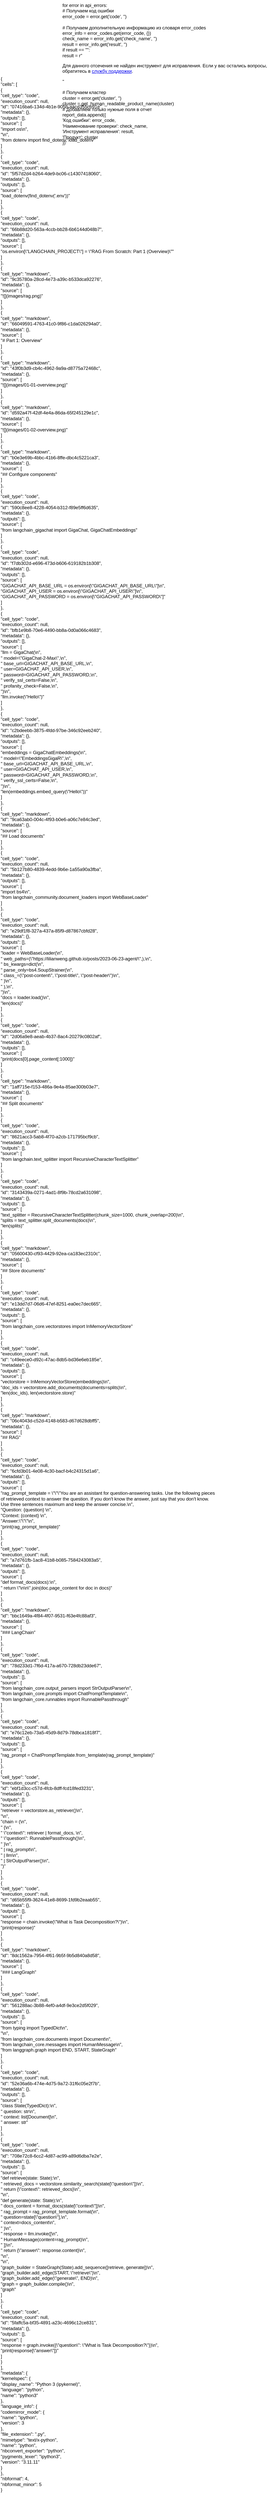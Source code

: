 <mxfile version="26.1.3">
  <diagram name="Страница — 1" id="I-Ke2cOXVvFwzJxJ1-Up">
    <mxGraphModel dx="1380" dy="738" grid="1" gridSize="10" guides="1" tooltips="1" connect="1" arrows="1" fold="1" page="1" pageScale="1" pageWidth="827" pageHeight="1169" math="0" shadow="0">
      <root>
        <mxCell id="0" />
        <mxCell id="1" parent="0" />
        <UserObject label="{&#xa; &quot;cells&quot;: [&#xa;  {&#xa;   &quot;cell_type&quot;: &quot;code&quot;,&#xa;   &quot;execution_count&quot;: null,&#xa;   &quot;id&quot;: &quot;07416ba6-134d-4b1e-905b-aacd355cb91e&quot;,&#xa;   &quot;metadata&quot;: {},&#xa;   &quot;outputs&quot;: [],&#xa;   &quot;source&quot;: [&#xa;    &quot;import os\n&quot;,&#xa;    &quot;\n&quot;,&#xa;    &quot;from dotenv import find_dotenv, load_dotenv&quot;&#xa;   ]&#xa;  },&#xa;  {&#xa;   &quot;cell_type&quot;: &quot;code&quot;,&#xa;   &quot;execution_count&quot;: null,&#xa;   &quot;id&quot;: &quot;5f57d2d4-b264-4de9-bc06-c14307418060&quot;,&#xa;   &quot;metadata&quot;: {},&#xa;   &quot;outputs&quot;: [],&#xa;   &quot;source&quot;: [&#xa;    &quot;load_dotenv(find_dotenv(&#39;.env&#39;))&quot;&#xa;   ]&#xa;  },&#xa;  {&#xa;   &quot;cell_type&quot;: &quot;code&quot;,&#xa;   &quot;execution_count&quot;: null,&#xa;   &quot;id&quot;: &quot;66b88d20-563a-4ccb-bb28-6b6144d048b7&quot;,&#xa;   &quot;metadata&quot;: {},&#xa;   &quot;outputs&quot;: [],&#xa;   &quot;source&quot;: [&#xa;    &quot;os.environ[\&quot;LANGCHAIN_PROJECT\&quot;] = \&quot;RAG From Scratch: Part 1 (Overview)\&quot;&quot;&#xa;   ]&#xa;  },&#xa;  {&#xa;   &quot;cell_type&quot;: &quot;markdown&quot;,&#xa;   &quot;id&quot;: &quot;9c35780a-28cd-4e73-a39c-b533dca92276&quot;,&#xa;   &quot;metadata&quot;: {},&#xa;   &quot;source&quot;: [&#xa;    &quot;![](images/rag.png)&quot;&#xa;   ]&#xa;  },&#xa;  {&#xa;   &quot;cell_type&quot;: &quot;markdown&quot;,&#xa;   &quot;id&quot;: &quot;66049591-4763-41c0-9f86-c1da026294a0&quot;,&#xa;   &quot;metadata&quot;: {},&#xa;   &quot;source&quot;: [&#xa;    &quot;# Part 1: Overview&quot;&#xa;   ]&#xa;  },&#xa;  {&#xa;   &quot;cell_type&quot;: &quot;markdown&quot;,&#xa;   &quot;id&quot;: &quot;43f0b3d9-cb4c-4962-9a9a-d8775a72468c&quot;,&#xa;   &quot;metadata&quot;: {},&#xa;   &quot;source&quot;: [&#xa;    &quot;![](images/01-01-overview.png)&quot;&#xa;   ]&#xa;  },&#xa;  {&#xa;   &quot;cell_type&quot;: &quot;markdown&quot;,&#xa;   &quot;id&quot;: &quot;d592a47f-42df-4e4a-86da-65f245129e1c&quot;,&#xa;   &quot;metadata&quot;: {},&#xa;   &quot;source&quot;: [&#xa;    &quot;![](images/01-02-overview.png)&quot;&#xa;   ]&#xa;  },&#xa;  {&#xa;   &quot;cell_type&quot;: &quot;markdown&quot;,&#xa;   &quot;id&quot;: &quot;b0e3e69b-4bbc-41b6-8ffe-dbc4c5221ca3&quot;,&#xa;   &quot;metadata&quot;: {},&#xa;   &quot;source&quot;: [&#xa;    &quot;## Configure components&quot;&#xa;   ]&#xa;  },&#xa;  {&#xa;   &quot;cell_type&quot;: &quot;code&quot;,&#xa;   &quot;execution_count&quot;: null,&#xa;   &quot;id&quot;: &quot;590c8ee8-4228-4054-b312-f89e5ff6d635&quot;,&#xa;   &quot;metadata&quot;: {},&#xa;   &quot;outputs&quot;: [],&#xa;   &quot;source&quot;: [&#xa;    &quot;from langchain_gigachat import GigaChat, GigaChatEmbeddings&quot;&#xa;   ]&#xa;  },&#xa;  {&#xa;   &quot;cell_type&quot;: &quot;code&quot;,&#xa;   &quot;execution_count&quot;: null,&#xa;   &quot;id&quot;: &quot;f7db302d-e696-473d-b606-619182b1b308&quot;,&#xa;   &quot;metadata&quot;: {},&#xa;   &quot;outputs&quot;: [],&#xa;   &quot;source&quot;: [&#xa;    &quot;GIGACHAT_API_BASE_URL = os.environ[\&quot;GIGACHAT_API_BASE_URL\&quot;]\n&quot;,&#xa;    &quot;GIGACHAT_API_USER = os.environ[\&quot;GIGACHAT_API_USER\&quot;]\n&quot;,&#xa;    &quot;GIGACHAT_API_PASSWORD = os.environ[\&quot;GIGACHAT_API_PASSWORD\&quot;]&quot;&#xa;   ]&#xa;  },&#xa;  {&#xa;   &quot;cell_type&quot;: &quot;code&quot;,&#xa;   &quot;execution_count&quot;: null,&#xa;   &quot;id&quot;: &quot;bfb1e9b8-70e6-4490-bb8a-0d0a066c4683&quot;,&#xa;   &quot;metadata&quot;: {},&#xa;   &quot;outputs&quot;: [],&#xa;   &quot;source&quot;: [&#xa;    &quot;llm = GigaChat(\n&quot;,&#xa;    &quot;    model=\&quot;GigaChat-2-Max\&quot;,\n&quot;,&#xa;    &quot;    base_url=GIGACHAT_API_BASE_URL,\n&quot;,&#xa;    &quot;    user=GIGACHAT_API_USER,\n&quot;,&#xa;    &quot;    password=GIGACHAT_API_PASSWORD,\n&quot;,&#xa;    &quot;    verify_ssl_certs=False,\n&quot;,&#xa;    &quot;    profanity_check=False,\n&quot;,&#xa;    &quot;)\n&quot;,&#xa;    &quot;llm.invoke(\&quot;Hello\&quot;)&quot;&#xa;   ]&#xa;  },&#xa;  {&#xa;   &quot;cell_type&quot;: &quot;code&quot;,&#xa;   &quot;execution_count&quot;: null,&#xa;   &quot;id&quot;: &quot;c2bdeebb-3875-4fdd-97be-346c92eeb240&quot;,&#xa;   &quot;metadata&quot;: {},&#xa;   &quot;outputs&quot;: [],&#xa;   &quot;source&quot;: [&#xa;    &quot;embeddings = GigaChatEmbeddings(\n&quot;,&#xa;    &quot;    model=\&quot;EmbeddingsGigaR\&quot;,\n&quot;,&#xa;    &quot;    base_url=GIGACHAT_API_BASE_URL,\n&quot;,&#xa;    &quot;    user=GIGACHAT_API_USER,\n&quot;,&#xa;    &quot;    password=GIGACHAT_API_PASSWORD,\n&quot;,&#xa;    &quot;    verify_ssl_certs=False,\n&quot;,&#xa;    &quot;)\n&quot;,&#xa;    &quot;len(embeddings.embed_query(\&quot;Hello\&quot;))&quot;&#xa;   ]&#xa;  },&#xa;  {&#xa;   &quot;cell_type&quot;: &quot;markdown&quot;,&#xa;   &quot;id&quot;: &quot;9ca63ab0-004c-4f93-b0e6-a06c7e84c3ed&quot;,&#xa;   &quot;metadata&quot;: {},&#xa;   &quot;source&quot;: [&#xa;    &quot;## Load documents&quot;&#xa;   ]&#xa;  },&#xa;  {&#xa;   &quot;cell_type&quot;: &quot;code&quot;,&#xa;   &quot;execution_count&quot;: null,&#xa;   &quot;id&quot;: &quot;5b127b80-4839-4edd-9b6e-1a55a90a3fba&quot;,&#xa;   &quot;metadata&quot;: {},&#xa;   &quot;outputs&quot;: [],&#xa;   &quot;source&quot;: [&#xa;    &quot;import bs4\n&quot;,&#xa;    &quot;from langchain_community.document_loaders import WebBaseLoader&quot;&#xa;   ]&#xa;  },&#xa;  {&#xa;   &quot;cell_type&quot;: &quot;code&quot;,&#xa;   &quot;execution_count&quot;: null,&#xa;   &quot;id&quot;: &quot;e29df1f8-327a-437a-85f9-d87867cbfd28&quot;,&#xa;   &quot;metadata&quot;: {},&#xa;   &quot;outputs&quot;: [],&#xa;   &quot;source&quot;: [&#xa;    &quot;loader = WebBaseLoader(\n&quot;,&#xa;    &quot;    web_paths=(\&quot;https://lilianweng.github.io/posts/2023-06-23-agent/\&quot;,),\n&quot;,&#xa;    &quot;    bs_kwargs=dict(\n&quot;,&#xa;    &quot;        parse_only=bs4.SoupStrainer(\n&quot;,&#xa;    &quot;            class_=(\&quot;post-content\&quot;, \&quot;post-title\&quot;, \&quot;post-header\&quot;)\n&quot;,&#xa;    &quot;        )\n&quot;,&#xa;    &quot;    ),\n&quot;,&#xa;    &quot;)\n&quot;,&#xa;    &quot;docs = loader.load()\n&quot;,&#xa;    &quot;len(docs)&quot;&#xa;   ]&#xa;  },&#xa;  {&#xa;   &quot;cell_type&quot;: &quot;code&quot;,&#xa;   &quot;execution_count&quot;: null,&#xa;   &quot;id&quot;: &quot;2d06a9e8-aeab-4b37-8ac4-20279c0802af&quot;,&#xa;   &quot;metadata&quot;: {},&#xa;   &quot;outputs&quot;: [],&#xa;   &quot;source&quot;: [&#xa;    &quot;print(docs[0].page_content[:1000])&quot;&#xa;   ]&#xa;  },&#xa;  {&#xa;   &quot;cell_type&quot;: &quot;markdown&quot;,&#xa;   &quot;id&quot;: &quot;1aff715e-f153-486a-9e4a-85ae300b03e7&quot;,&#xa;   &quot;metadata&quot;: {},&#xa;   &quot;source&quot;: [&#xa;    &quot;## Split documents&quot;&#xa;   ]&#xa;  },&#xa;  {&#xa;   &quot;cell_type&quot;: &quot;code&quot;,&#xa;   &quot;execution_count&quot;: null,&#xa;   &quot;id&quot;: &quot;8621acc3-5ab8-4f70-a2cb-171795bcf9cb&quot;,&#xa;   &quot;metadata&quot;: {},&#xa;   &quot;outputs&quot;: [],&#xa;   &quot;source&quot;: [&#xa;    &quot;from langchain.text_splitter import RecursiveCharacterTextSplitter&quot;&#xa;   ]&#xa;  },&#xa;  {&#xa;   &quot;cell_type&quot;: &quot;code&quot;,&#xa;   &quot;execution_count&quot;: null,&#xa;   &quot;id&quot;: &quot;3143439a-0271-4ad1-8f9b-78cd2a631098&quot;,&#xa;   &quot;metadata&quot;: {},&#xa;   &quot;outputs&quot;: [],&#xa;   &quot;source&quot;: [&#xa;    &quot;text_splitter = RecursiveCharacterTextSplitter(chunk_size=1000, chunk_overlap=200)\n&quot;,&#xa;    &quot;splits = text_splitter.split_documents(docs)\n&quot;,&#xa;    &quot;len(splits)&quot;&#xa;   ]&#xa;  },&#xa;  {&#xa;   &quot;cell_type&quot;: &quot;markdown&quot;,&#xa;   &quot;id&quot;: &quot;05600430-cf93-4429-92ea-ca183ec2310c&quot;,&#xa;   &quot;metadata&quot;: {},&#xa;   &quot;source&quot;: [&#xa;    &quot;## Store documents&quot;&#xa;   ]&#xa;  },&#xa;  {&#xa;   &quot;cell_type&quot;: &quot;code&quot;,&#xa;   &quot;execution_count&quot;: null,&#xa;   &quot;id&quot;: &quot;e13dd7d7-06d6-47ef-8251-ea0ec7dec665&quot;,&#xa;   &quot;metadata&quot;: {},&#xa;   &quot;outputs&quot;: [],&#xa;   &quot;source&quot;: [&#xa;    &quot;from langchain_core.vectorstores import InMemoryVectorStore&quot;&#xa;   ]&#xa;  },&#xa;  {&#xa;   &quot;cell_type&quot;: &quot;code&quot;,&#xa;   &quot;execution_count&quot;: null,&#xa;   &quot;id&quot;: &quot;c49eece0-d92c-47ac-8db5-bd36e6eb185e&quot;,&#xa;   &quot;metadata&quot;: {},&#xa;   &quot;outputs&quot;: [],&#xa;   &quot;source&quot;: [&#xa;    &quot;vectorstore = InMemoryVectorStore(embeddings)\n&quot;,&#xa;    &quot;doc_ids = vectorstore.add_documents(documents=splits)\n&quot;,&#xa;    &quot;len(doc_ids), len(vectorstore.store)&quot;&#xa;   ]&#xa;  },&#xa;  {&#xa;   &quot;cell_type&quot;: &quot;markdown&quot;,&#xa;   &quot;id&quot;: &quot;06c4043d-c52d-4148-b583-d67d628dbff5&quot;,&#xa;   &quot;metadata&quot;: {},&#xa;   &quot;source&quot;: [&#xa;    &quot;## RAG&quot;&#xa;   ]&#xa;  },&#xa;  {&#xa;   &quot;cell_type&quot;: &quot;code&quot;,&#xa;   &quot;execution_count&quot;: null,&#xa;   &quot;id&quot;: &quot;6cfd3b01-4e08-4c30-bacf-b4c24315d1a6&quot;,&#xa;   &quot;metadata&quot;: {},&#xa;   &quot;outputs&quot;: [],&#xa;   &quot;source&quot;: [&#xa;    &quot;rag_prompt_template = \&quot;\&quot;\&quot;You are an assistant for question-answering tasks. Use the following pieces of retrieved context to answer the question. If you don&#39;t know the answer, just say that you don&#39;t know. Use three sentences maximum and keep the answer concise.\n&quot;,&#xa;    &quot;Question: {question} \n&quot;,&#xa;    &quot;Context: {context} \n&quot;,&#xa;    &quot;Answer:\&quot;\&quot;\&quot;\n&quot;,&#xa;    &quot;print(rag_prompt_template)&quot;&#xa;   ]&#xa;  },&#xa;  {&#xa;   &quot;cell_type&quot;: &quot;code&quot;,&#xa;   &quot;execution_count&quot;: null,&#xa;   &quot;id&quot;: &quot;a7d761fb-1ac8-41b8-b085-7584243083a5&quot;,&#xa;   &quot;metadata&quot;: {},&#xa;   &quot;outputs&quot;: [],&#xa;   &quot;source&quot;: [&#xa;    &quot;def format_docs(docs):\n&quot;,&#xa;    &quot;    return \&quot;\\n\\n\&quot;.join(doc.page_content for doc in docs)&quot;&#xa;   ]&#xa;  },&#xa;  {&#xa;   &quot;cell_type&quot;: &quot;markdown&quot;,&#xa;   &quot;id&quot;: &quot;bbc1649a-4f84-4f07-9531-f63e4fc88af3&quot;,&#xa;   &quot;metadata&quot;: {},&#xa;   &quot;source&quot;: [&#xa;    &quot;### LangChain&quot;&#xa;   ]&#xa;  },&#xa;  {&#xa;   &quot;cell_type&quot;: &quot;code&quot;,&#xa;   &quot;execution_count&quot;: null,&#xa;   &quot;id&quot;: &quot;78d233d1-7f6d-417a-a670-728db23dde67&quot;,&#xa;   &quot;metadata&quot;: {},&#xa;   &quot;outputs&quot;: [],&#xa;   &quot;source&quot;: [&#xa;    &quot;from langchain_core.output_parsers import StrOutputParser\n&quot;,&#xa;    &quot;from langchain_core.prompts import ChatPromptTemplate\n&quot;,&#xa;    &quot;from langchain_core.runnables import RunnablePassthrough&quot;&#xa;   ]&#xa;  },&#xa;  {&#xa;   &quot;cell_type&quot;: &quot;code&quot;,&#xa;   &quot;execution_count&quot;: null,&#xa;   &quot;id&quot;: &quot;e76c12eb-73a5-45d9-8d79-78dbca1818f7&quot;,&#xa;   &quot;metadata&quot;: {},&#xa;   &quot;outputs&quot;: [],&#xa;   &quot;source&quot;: [&#xa;    &quot;rag_prompt = ChatPromptTemplate.from_template(rag_prompt_template)&quot;&#xa;   ]&#xa;  },&#xa;  {&#xa;   &quot;cell_type&quot;: &quot;code&quot;,&#xa;   &quot;execution_count&quot;: null,&#xa;   &quot;id&quot;: &quot;ebf1d3cc-c57d-4fcb-8dff-fcd18fed3231&quot;,&#xa;   &quot;metadata&quot;: {},&#xa;   &quot;outputs&quot;: [],&#xa;   &quot;source&quot;: [&#xa;    &quot;retriever = vectorstore.as_retriever()\n&quot;,&#xa;    &quot;\n&quot;,&#xa;    &quot;chain = (\n&quot;,&#xa;    &quot;    {\n&quot;,&#xa;    &quot;        \&quot;context\&quot;: retriever | format_docs, \n&quot;,&#xa;    &quot;        \&quot;question\&quot;: RunnablePassthrough()\n&quot;,&#xa;    &quot;    }\n&quot;,&#xa;    &quot;    | rag_prompt\n&quot;,&#xa;    &quot;    | llm\n&quot;,&#xa;    &quot;    | StrOutputParser()\n&quot;,&#xa;    &quot;)&quot;&#xa;   ]&#xa;  },&#xa;  {&#xa;   &quot;cell_type&quot;: &quot;code&quot;,&#xa;   &quot;execution_count&quot;: null,&#xa;   &quot;id&quot;: &quot;d65b55f9-3624-41e8-8699-1fd9b2eaab55&quot;,&#xa;   &quot;metadata&quot;: {},&#xa;   &quot;outputs&quot;: [],&#xa;   &quot;source&quot;: [&#xa;    &quot;response = chain.invoke(\&quot;What is Task Decomposition?\&quot;)\n&quot;,&#xa;    &quot;print(response)&quot;&#xa;   ]&#xa;  },&#xa;  {&#xa;   &quot;cell_type&quot;: &quot;markdown&quot;,&#xa;   &quot;id&quot;: &quot;8dc1562a-7954-4f61-9b5f-9b5d840a8d58&quot;,&#xa;   &quot;metadata&quot;: {},&#xa;   &quot;source&quot;: [&#xa;    &quot;### LangGraph&quot;&#xa;   ]&#xa;  },&#xa;  {&#xa;   &quot;cell_type&quot;: &quot;code&quot;,&#xa;   &quot;execution_count&quot;: null,&#xa;   &quot;id&quot;: &quot;561288ac-3b88-4ef0-a4df-9e3ce2d5f029&quot;,&#xa;   &quot;metadata&quot;: {},&#xa;   &quot;outputs&quot;: [],&#xa;   &quot;source&quot;: [&#xa;    &quot;from typing import TypedDict\n&quot;,&#xa;    &quot;\n&quot;,&#xa;    &quot;from langchain_core.documents import Document\n&quot;,&#xa;    &quot;from langchain_core.messages import HumanMessage\n&quot;,&#xa;    &quot;from langgraph.graph import END, START, StateGraph&quot;&#xa;   ]&#xa;  },&#xa;  {&#xa;   &quot;cell_type&quot;: &quot;code&quot;,&#xa;   &quot;execution_count&quot;: null,&#xa;   &quot;id&quot;: &quot;52e36a6b-474e-4d75-9a72-31f6c05e2f7b&quot;,&#xa;   &quot;metadata&quot;: {},&#xa;   &quot;outputs&quot;: [],&#xa;   &quot;source&quot;: [&#xa;    &quot;class State(TypedDict):\n&quot;,&#xa;    &quot;    question: str\n&quot;,&#xa;    &quot;    context: list[Document]\n&quot;,&#xa;    &quot;    answer: str&quot;&#xa;   ]&#xa;  },&#xa;  {&#xa;   &quot;cell_type&quot;: &quot;code&quot;,&#xa;   &quot;execution_count&quot;: null,&#xa;   &quot;id&quot;: &quot;708e72c8-6cc2-4d87-ac99-a89d6dba7e2e&quot;,&#xa;   &quot;metadata&quot;: {},&#xa;   &quot;outputs&quot;: [],&#xa;   &quot;source&quot;: [&#xa;    &quot;def retrieve(state: State):\n&quot;,&#xa;    &quot;    retrieved_docs = vectorstore.similarity_search(state[\&quot;question\&quot;])\n&quot;,&#xa;    &quot;    return {\&quot;context\&quot;: retrieved_docs}\n&quot;,&#xa;    &quot;\n&quot;,&#xa;    &quot;def generate(state: State):\n&quot;,&#xa;    &quot;    docs_content = format_docs(state[\&quot;context\&quot;])\n&quot;,&#xa;    &quot;    rag_prompt = rag_prompt_template.format(\n&quot;,&#xa;    &quot;        question=state[\&quot;question\&quot;],\n&quot;,&#xa;    &quot;        context=docs_content\n&quot;,&#xa;    &quot;    )\n&quot;,&#xa;    &quot;    response = llm.invoke([\n&quot;,&#xa;    &quot;        HumanMessage(content=rag_prompt)\n&quot;,&#xa;    &quot;    ])\n&quot;,&#xa;    &quot;    return {\&quot;answer\&quot;: response.content}\n&quot;,&#xa;    &quot;\n&quot;,&#xa;    &quot;\n&quot;,&#xa;    &quot;graph_builder = StateGraph(State).add_sequence([retrieve, generate])\n&quot;,&#xa;    &quot;graph_builder.add_edge(START, \&quot;retrieve\&quot;)\n&quot;,&#xa;    &quot;graph_builder.add_edge(\&quot;generate\&quot;, END)\n&quot;,&#xa;    &quot;graph = graph_builder.compile()\n&quot;,&#xa;    &quot;graph&quot;&#xa;   ]&#xa;  },&#xa;  {&#xa;   &quot;cell_type&quot;: &quot;code&quot;,&#xa;   &quot;execution_count&quot;: null,&#xa;   &quot;id&quot;: &quot;5faffc5a-bf35-4891-a23c-4696c12ce831&quot;,&#xa;   &quot;metadata&quot;: {},&#xa;   &quot;outputs&quot;: [],&#xa;   &quot;source&quot;: [&#xa;    &quot;response = graph.invoke({\&quot;question\&quot;: \&quot;What is Task Decomposition?\&quot;})\n&quot;,&#xa;    &quot;print(response[\&quot;answer\&quot;])&quot;&#xa;   ]&#xa;  }&#xa; ],&#xa; &quot;metadata&quot;: {&#xa;  &quot;kernelspec&quot;: {&#xa;   &quot;display_name&quot;: &quot;Python 3 (ipykernel)&quot;,&#xa;   &quot;language&quot;: &quot;python&quot;,&#xa;   &quot;name&quot;: &quot;python3&quot;&#xa;  },&#xa;  &quot;language_info&quot;: {&#xa;   &quot;codemirror_mode&quot;: {&#xa;    &quot;name&quot;: &quot;ipython&quot;,&#xa;    &quot;version&quot;: 3&#xa;   },&#xa;   &quot;file_extension&quot;: &quot;.py&quot;,&#xa;   &quot;mimetype&quot;: &quot;text/x-python&quot;,&#xa;   &quot;name&quot;: &quot;python&quot;,&#xa;   &quot;nbconvert_exporter&quot;: &quot;python&quot;,&#xa;   &quot;pygments_lexer&quot;: &quot;ipython3&quot;,&#xa;   &quot;version&quot;: &quot;3.11.11&quot;&#xa;  }&#xa; },&#xa; &quot;nbformat&quot;: 4,&#xa; &quot;nbformat_minor&quot;: 5&#xa;}" link="{&#xa; &quot;cells&quot;: [&#xa;  {&#xa;   &quot;cell_type&quot;: &quot;code&quot;,&#xa;   &quot;execution_count&quot;: null,&#xa;   &quot;id&quot;: &quot;07416ba6-134d-4b1e-905b-aacd355cb91e&quot;,&#xa;   &quot;metadata&quot;: {},&#xa;   &quot;outputs&quot;: [],&#xa;   &quot;source&quot;: [&#xa;    &quot;import os\n&quot;,&#xa;    &quot;\n&quot;,&#xa;    &quot;from dotenv import find_dotenv, load_dotenv&quot;&#xa;   ]&#xa;  },&#xa;  {&#xa;   &quot;cell_type&quot;: &quot;code&quot;,&#xa;   &quot;execution_count&quot;: null,&#xa;   &quot;id&quot;: &quot;5f57d2d4-b264-4de9-bc06-c14307418060&quot;,&#xa;   &quot;metadata&quot;: {},&#xa;   &quot;outputs&quot;: [],&#xa;   &quot;source&quot;: [&#xa;    &quot;load_dotenv(find_dotenv(&#39;.env&#39;))&quot;&#xa;   ]&#xa;  },&#xa;  {&#xa;   &quot;cell_type&quot;: &quot;code&quot;,&#xa;   &quot;execution_count&quot;: null,&#xa;   &quot;id&quot;: &quot;66b88d20-563a-4ccb-bb28-6b6144d048b7&quot;,&#xa;   &quot;metadata&quot;: {},&#xa;   &quot;outputs&quot;: [],&#xa;   &quot;source&quot;: [&#xa;    &quot;os.environ[\&quot;LANGCHAIN_PROJECT\&quot;] = \&quot;RAG From Scratch: Part 1 (Overview)\&quot;&quot;&#xa;   ]&#xa;  },&#xa;  {&#xa;   &quot;cell_type&quot;: &quot;markdown&quot;,&#xa;   &quot;id&quot;: &quot;9c35780a-28cd-4e73-a39c-b533dca92276&quot;,&#xa;   &quot;metadata&quot;: {},&#xa;   &quot;source&quot;: [&#xa;    &quot;![](images/rag.png)&quot;&#xa;   ]&#xa;  },&#xa;  {&#xa;   &quot;cell_type&quot;: &quot;markdown&quot;,&#xa;   &quot;id&quot;: &quot;66049591-4763-41c0-9f86-c1da026294a0&quot;,&#xa;   &quot;metadata&quot;: {},&#xa;   &quot;source&quot;: [&#xa;    &quot;# Part 1: Overview&quot;&#xa;   ]&#xa;  },&#xa;  {&#xa;   &quot;cell_type&quot;: &quot;markdown&quot;,&#xa;   &quot;id&quot;: &quot;43f0b3d9-cb4c-4962-9a9a-d8775a72468c&quot;,&#xa;   &quot;metadata&quot;: {},&#xa;   &quot;source&quot;: [&#xa;    &quot;![](images/01-01-overview.png)&quot;&#xa;   ]&#xa;  },&#xa;  {&#xa;   &quot;cell_type&quot;: &quot;markdown&quot;,&#xa;   &quot;id&quot;: &quot;d592a47f-42df-4e4a-86da-65f245129e1c&quot;,&#xa;   &quot;metadata&quot;: {},&#xa;   &quot;source&quot;: [&#xa;    &quot;![](images/01-02-overview.png)&quot;&#xa;   ]&#xa;  },&#xa;  {&#xa;   &quot;cell_type&quot;: &quot;markdown&quot;,&#xa;   &quot;id&quot;: &quot;b0e3e69b-4bbc-41b6-8ffe-dbc4c5221ca3&quot;,&#xa;   &quot;metadata&quot;: {},&#xa;   &quot;source&quot;: [&#xa;    &quot;## Configure components&quot;&#xa;   ]&#xa;  },&#xa;  {&#xa;   &quot;cell_type&quot;: &quot;code&quot;,&#xa;   &quot;execution_count&quot;: null,&#xa;   &quot;id&quot;: &quot;590c8ee8-4228-4054-b312-f89e5ff6d635&quot;,&#xa;   &quot;metadata&quot;: {},&#xa;   &quot;outputs&quot;: [],&#xa;   &quot;source&quot;: [&#xa;    &quot;from langchain_gigachat import GigaChat, GigaChatEmbeddings&quot;&#xa;   ]&#xa;  },&#xa;  {&#xa;   &quot;cell_type&quot;: &quot;code&quot;,&#xa;   &quot;execution_count&quot;: null,&#xa;   &quot;id&quot;: &quot;f7db302d-e696-473d-b606-619182b1b308&quot;,&#xa;   &quot;metadata&quot;: {},&#xa;   &quot;outputs&quot;: [],&#xa;   &quot;source&quot;: [&#xa;    &quot;GIGACHAT_API_BASE_URL = os.environ[\&quot;GIGACHAT_API_BASE_URL\&quot;]\n&quot;,&#xa;    &quot;GIGACHAT_API_USER = os.environ[\&quot;GIGACHAT_API_USER\&quot;]\n&quot;,&#xa;    &quot;GIGACHAT_API_PASSWORD = os.environ[\&quot;GIGACHAT_API_PASSWORD\&quot;]&quot;&#xa;   ]&#xa;  },&#xa;  {&#xa;   &quot;cell_type&quot;: &quot;code&quot;,&#xa;   &quot;execution_count&quot;: null,&#xa;   &quot;id&quot;: &quot;bfb1e9b8-70e6-4490-bb8a-0d0a066c4683&quot;,&#xa;   &quot;metadata&quot;: {},&#xa;   &quot;outputs&quot;: [],&#xa;   &quot;source&quot;: [&#xa;    &quot;llm = GigaChat(\n&quot;,&#xa;    &quot;    model=\&quot;GigaChat-2-Max\&quot;,\n&quot;,&#xa;    &quot;    base_url=GIGACHAT_API_BASE_URL,\n&quot;,&#xa;    &quot;    user=GIGACHAT_API_USER,\n&quot;,&#xa;    &quot;    password=GIGACHAT_API_PASSWORD,\n&quot;,&#xa;    &quot;    verify_ssl_certs=False,\n&quot;,&#xa;    &quot;    profanity_check=False,\n&quot;,&#xa;    &quot;)\n&quot;,&#xa;    &quot;llm.invoke(\&quot;Hello\&quot;)&quot;&#xa;   ]&#xa;  },&#xa;  {&#xa;   &quot;cell_type&quot;: &quot;code&quot;,&#xa;   &quot;execution_count&quot;: null,&#xa;   &quot;id&quot;: &quot;c2bdeebb-3875-4fdd-97be-346c92eeb240&quot;,&#xa;   &quot;metadata&quot;: {},&#xa;   &quot;outputs&quot;: [],&#xa;   &quot;source&quot;: [&#xa;    &quot;embeddings = GigaChatEmbeddings(\n&quot;,&#xa;    &quot;    model=\&quot;EmbeddingsGigaR\&quot;,\n&quot;,&#xa;    &quot;    base_url=GIGACHAT_API_BASE_URL,\n&quot;,&#xa;    &quot;    user=GIGACHAT_API_USER,\n&quot;,&#xa;    &quot;    password=GIGACHAT_API_PASSWORD,\n&quot;,&#xa;    &quot;    verify_ssl_certs=False,\n&quot;,&#xa;    &quot;)\n&quot;,&#xa;    &quot;len(embeddings.embed_query(\&quot;Hello\&quot;))&quot;&#xa;   ]&#xa;  },&#xa;  {&#xa;   &quot;cell_type&quot;: &quot;markdown&quot;,&#xa;   &quot;id&quot;: &quot;9ca63ab0-004c-4f93-b0e6-a06c7e84c3ed&quot;,&#xa;   &quot;metadata&quot;: {},&#xa;   &quot;source&quot;: [&#xa;    &quot;## Load documents&quot;&#xa;   ]&#xa;  },&#xa;  {&#xa;   &quot;cell_type&quot;: &quot;code&quot;,&#xa;   &quot;execution_count&quot;: null,&#xa;   &quot;id&quot;: &quot;5b127b80-4839-4edd-9b6e-1a55a90a3fba&quot;,&#xa;   &quot;metadata&quot;: {},&#xa;   &quot;outputs&quot;: [],&#xa;   &quot;source&quot;: [&#xa;    &quot;import bs4\n&quot;,&#xa;    &quot;from langchain_community.document_loaders import WebBaseLoader&quot;&#xa;   ]&#xa;  },&#xa;  {&#xa;   &quot;cell_type&quot;: &quot;code&quot;,&#xa;   &quot;execution_count&quot;: null,&#xa;   &quot;id&quot;: &quot;e29df1f8-327a-437a-85f9-d87867cbfd28&quot;,&#xa;   &quot;metadata&quot;: {},&#xa;   &quot;outputs&quot;: [],&#xa;   &quot;source&quot;: [&#xa;    &quot;loader = WebBaseLoader(\n&quot;,&#xa;    &quot;    web_paths=(\&quot;https://lilianweng.github.io/posts/2023-06-23-agent/\&quot;,),\n&quot;,&#xa;    &quot;    bs_kwargs=dict(\n&quot;,&#xa;    &quot;        parse_only=bs4.SoupStrainer(\n&quot;,&#xa;    &quot;            class_=(\&quot;post-content\&quot;, \&quot;post-title\&quot;, \&quot;post-header\&quot;)\n&quot;,&#xa;    &quot;        )\n&quot;,&#xa;    &quot;    ),\n&quot;,&#xa;    &quot;)\n&quot;,&#xa;    &quot;docs = loader.load()\n&quot;,&#xa;    &quot;len(docs)&quot;&#xa;   ]&#xa;  },&#xa;  {&#xa;   &quot;cell_type&quot;: &quot;code&quot;,&#xa;   &quot;execution_count&quot;: null,&#xa;   &quot;id&quot;: &quot;2d06a9e8-aeab-4b37-8ac4-20279c0802af&quot;,&#xa;   &quot;metadata&quot;: {},&#xa;   &quot;outputs&quot;: [],&#xa;   &quot;source&quot;: [&#xa;    &quot;print(docs[0].page_content[:1000])&quot;&#xa;   ]&#xa;  },&#xa;  {&#xa;   &quot;cell_type&quot;: &quot;markdown&quot;,&#xa;   &quot;id&quot;: &quot;1aff715e-f153-486a-9e4a-85ae300b03e7&quot;,&#xa;   &quot;metadata&quot;: {},&#xa;   &quot;source&quot;: [&#xa;    &quot;## Split documents&quot;&#xa;   ]&#xa;  },&#xa;  {&#xa;   &quot;cell_type&quot;: &quot;code&quot;,&#xa;   &quot;execution_count&quot;: null,&#xa;   &quot;id&quot;: &quot;8621acc3-5ab8-4f70-a2cb-171795bcf9cb&quot;,&#xa;   &quot;metadata&quot;: {},&#xa;   &quot;outputs&quot;: [],&#xa;   &quot;source&quot;: [&#xa;    &quot;from langchain.text_splitter import RecursiveCharacterTextSplitter&quot;&#xa;   ]&#xa;  },&#xa;  {&#xa;   &quot;cell_type&quot;: &quot;code&quot;,&#xa;   &quot;execution_count&quot;: null,&#xa;   &quot;id&quot;: &quot;3143439a-0271-4ad1-8f9b-78cd2a631098&quot;,&#xa;   &quot;metadata&quot;: {},&#xa;   &quot;outputs&quot;: [],&#xa;   &quot;source&quot;: [&#xa;    &quot;text_splitter = RecursiveCharacterTextSplitter(chunk_size=1000, chunk_overlap=200)\n&quot;,&#xa;    &quot;splits = text_splitter.split_documents(docs)\n&quot;,&#xa;    &quot;len(splits)&quot;&#xa;   ]&#xa;  },&#xa;  {&#xa;   &quot;cell_type&quot;: &quot;markdown&quot;,&#xa;   &quot;id&quot;: &quot;05600430-cf93-4429-92ea-ca183ec2310c&quot;,&#xa;   &quot;metadata&quot;: {},&#xa;   &quot;source&quot;: [&#xa;    &quot;## Store documents&quot;&#xa;   ]&#xa;  },&#xa;  {&#xa;   &quot;cell_type&quot;: &quot;code&quot;,&#xa;   &quot;execution_count&quot;: null,&#xa;   &quot;id&quot;: &quot;e13dd7d7-06d6-47ef-8251-ea0ec7dec665&quot;,&#xa;   &quot;metadata&quot;: {},&#xa;   &quot;outputs&quot;: [],&#xa;   &quot;source&quot;: [&#xa;    &quot;from langchain_core.vectorstores import InMemoryVectorStore&quot;&#xa;   ]&#xa;  },&#xa;  {&#xa;   &quot;cell_type&quot;: &quot;code&quot;,&#xa;   &quot;execution_count&quot;: null,&#xa;   &quot;id&quot;: &quot;c49eece0-d92c-47ac-8db5-bd36e6eb185e&quot;,&#xa;   &quot;metadata&quot;: {},&#xa;   &quot;outputs&quot;: [],&#xa;   &quot;source&quot;: [&#xa;    &quot;vectorstore = InMemoryVectorStore(embeddings)\n&quot;,&#xa;    &quot;doc_ids = vectorstore.add_documents(documents=splits)\n&quot;,&#xa;    &quot;len(doc_ids), len(vectorstore.store)&quot;&#xa;   ]&#xa;  },&#xa;  {&#xa;   &quot;cell_type&quot;: &quot;markdown&quot;,&#xa;   &quot;id&quot;: &quot;06c4043d-c52d-4148-b583-d67d628dbff5&quot;,&#xa;   &quot;metadata&quot;: {},&#xa;   &quot;source&quot;: [&#xa;    &quot;## RAG&quot;&#xa;   ]&#xa;  },&#xa;  {&#xa;   &quot;cell_type&quot;: &quot;code&quot;,&#xa;   &quot;execution_count&quot;: null,&#xa;   &quot;id&quot;: &quot;6cfd3b01-4e08-4c30-bacf-b4c24315d1a6&quot;,&#xa;   &quot;metadata&quot;: {},&#xa;   &quot;outputs&quot;: [],&#xa;   &quot;source&quot;: [&#xa;    &quot;rag_prompt_template = \&quot;\&quot;\&quot;You are an assistant for question-answering tasks. Use the following pieces of retrieved context to answer the question. If you don&#39;t know the answer, just say that you don&#39;t know. Use three sentences maximum and keep the answer concise.\n&quot;,&#xa;    &quot;Question: {question} \n&quot;,&#xa;    &quot;Context: {context} \n&quot;,&#xa;    &quot;Answer:\&quot;\&quot;\&quot;\n&quot;,&#xa;    &quot;print(rag_prompt_template)&quot;&#xa;   ]&#xa;  },&#xa;  {&#xa;   &quot;cell_type&quot;: &quot;code&quot;,&#xa;   &quot;execution_count&quot;: null,&#xa;   &quot;id&quot;: &quot;a7d761fb-1ac8-41b8-b085-7584243083a5&quot;,&#xa;   &quot;metadata&quot;: {},&#xa;   &quot;outputs&quot;: [],&#xa;   &quot;source&quot;: [&#xa;    &quot;def format_docs(docs):\n&quot;,&#xa;    &quot;    return \&quot;\\n\\n\&quot;.join(doc.page_content for doc in docs)&quot;&#xa;   ]&#xa;  },&#xa;  {&#xa;   &quot;cell_type&quot;: &quot;markdown&quot;,&#xa;   &quot;id&quot;: &quot;bbc1649a-4f84-4f07-9531-f63e4fc88af3&quot;,&#xa;   &quot;metadata&quot;: {},&#xa;   &quot;source&quot;: [&#xa;    &quot;### LangChain&quot;&#xa;   ]&#xa;  },&#xa;  {&#xa;   &quot;cell_type&quot;: &quot;code&quot;,&#xa;   &quot;execution_count&quot;: null,&#xa;   &quot;id&quot;: &quot;78d233d1-7f6d-417a-a670-728db23dde67&quot;,&#xa;   &quot;metadata&quot;: {},&#xa;   &quot;outputs&quot;: [],&#xa;   &quot;source&quot;: [&#xa;    &quot;from langchain_core.output_parsers import StrOutputParser\n&quot;,&#xa;    &quot;from langchain_core.prompts import ChatPromptTemplate\n&quot;,&#xa;    &quot;from langchain_core.runnables import RunnablePassthrough&quot;&#xa;   ]&#xa;  },&#xa;  {&#xa;   &quot;cell_type&quot;: &quot;code&quot;,&#xa;   &quot;execution_count&quot;: null,&#xa;   &quot;id&quot;: &quot;e76c12eb-73a5-45d9-8d79-78dbca1818f7&quot;,&#xa;   &quot;metadata&quot;: {},&#xa;   &quot;outputs&quot;: [],&#xa;   &quot;source&quot;: [&#xa;    &quot;rag_prompt = ChatPromptTemplate.from_template(rag_prompt_template)&quot;&#xa;   ]&#xa;  },&#xa;  {&#xa;   &quot;cell_type&quot;: &quot;code&quot;,&#xa;   &quot;execution_count&quot;: null,&#xa;   &quot;id&quot;: &quot;ebf1d3cc-c57d-4fcb-8dff-fcd18fed3231&quot;,&#xa;   &quot;metadata&quot;: {},&#xa;   &quot;outputs&quot;: [],&#xa;   &quot;source&quot;: [&#xa;    &quot;retriever = vectorstore.as_retriever()\n&quot;,&#xa;    &quot;\n&quot;,&#xa;    &quot;chain = (\n&quot;,&#xa;    &quot;    {\n&quot;,&#xa;    &quot;        \&quot;context\&quot;: retriever | format_docs, \n&quot;,&#xa;    &quot;        \&quot;question\&quot;: RunnablePassthrough()\n&quot;,&#xa;    &quot;    }\n&quot;,&#xa;    &quot;    | rag_prompt\n&quot;,&#xa;    &quot;    | llm\n&quot;,&#xa;    &quot;    | StrOutputParser()\n&quot;,&#xa;    &quot;)&quot;&#xa;   ]&#xa;  },&#xa;  {&#xa;   &quot;cell_type&quot;: &quot;code&quot;,&#xa;   &quot;execution_count&quot;: null,&#xa;   &quot;id&quot;: &quot;d65b55f9-3624-41e8-8699-1fd9b2eaab55&quot;,&#xa;   &quot;metadata&quot;: {},&#xa;   &quot;outputs&quot;: [],&#xa;   &quot;source&quot;: [&#xa;    &quot;response = chain.invoke(\&quot;What is Task Decomposition?\&quot;)\n&quot;,&#xa;    &quot;print(response)&quot;&#xa;   ]&#xa;  },&#xa;  {&#xa;   &quot;cell_type&quot;: &quot;markdown&quot;,&#xa;   &quot;id&quot;: &quot;8dc1562a-7954-4f61-9b5f-9b5d840a8d58&quot;,&#xa;   &quot;metadata&quot;: {},&#xa;   &quot;source&quot;: [&#xa;    &quot;### LangGraph&quot;&#xa;   ]&#xa;  },&#xa;  {&#xa;   &quot;cell_type&quot;: &quot;code&quot;,&#xa;   &quot;execution_count&quot;: null,&#xa;   &quot;id&quot;: &quot;561288ac-3b88-4ef0-a4df-9e3ce2d5f029&quot;,&#xa;   &quot;metadata&quot;: {},&#xa;   &quot;outputs&quot;: [],&#xa;   &quot;source&quot;: [&#xa;    &quot;from typing import TypedDict\n&quot;,&#xa;    &quot;\n&quot;,&#xa;    &quot;from langchain_core.documents import Document\n&quot;,&#xa;    &quot;from langchain_core.messages import HumanMessage\n&quot;,&#xa;    &quot;from langgraph.graph import END, START, StateGraph&quot;&#xa;   ]&#xa;  },&#xa;  {&#xa;   &quot;cell_type&quot;: &quot;code&quot;,&#xa;   &quot;execution_count&quot;: null,&#xa;   &quot;id&quot;: &quot;52e36a6b-474e-4d75-9a72-31f6c05e2f7b&quot;,&#xa;   &quot;metadata&quot;: {},&#xa;   &quot;outputs&quot;: [],&#xa;   &quot;source&quot;: [&#xa;    &quot;class State(TypedDict):\n&quot;,&#xa;    &quot;    question: str\n&quot;,&#xa;    &quot;    context: list[Document]\n&quot;,&#xa;    &quot;    answer: str&quot;&#xa;   ]&#xa;  },&#xa;  {&#xa;   &quot;cell_type&quot;: &quot;code&quot;,&#xa;   &quot;execution_count&quot;: null,&#xa;   &quot;id&quot;: &quot;708e72c8-6cc2-4d87-ac99-a89d6dba7e2e&quot;,&#xa;   &quot;metadata&quot;: {},&#xa;   &quot;outputs&quot;: [],&#xa;   &quot;source&quot;: [&#xa;    &quot;def retrieve(state: State):\n&quot;,&#xa;    &quot;    retrieved_docs = vectorstore.similarity_search(state[\&quot;question\&quot;])\n&quot;,&#xa;    &quot;    return {\&quot;context\&quot;: retrieved_docs}\n&quot;,&#xa;    &quot;\n&quot;,&#xa;    &quot;def generate(state: State):\n&quot;,&#xa;    &quot;    docs_content = format_docs(state[\&quot;context\&quot;])\n&quot;,&#xa;    &quot;    rag_prompt = rag_prompt_template.format(\n&quot;,&#xa;    &quot;        question=state[\&quot;question\&quot;],\n&quot;,&#xa;    &quot;        context=docs_content\n&quot;,&#xa;    &quot;    )\n&quot;,&#xa;    &quot;    response = llm.invoke([\n&quot;,&#xa;    &quot;        HumanMessage(content=rag_prompt)\n&quot;,&#xa;    &quot;    ])\n&quot;,&#xa;    &quot;    return {\&quot;answer\&quot;: response.content}\n&quot;,&#xa;    &quot;\n&quot;,&#xa;    &quot;\n&quot;,&#xa;    &quot;graph_builder = StateGraph(State).add_sequence([retrieve, generate])\n&quot;,&#xa;    &quot;graph_builder.add_edge(START, \&quot;retrieve\&quot;)\n&quot;,&#xa;    &quot;graph_builder.add_edge(\&quot;generate\&quot;, END)\n&quot;,&#xa;    &quot;graph = graph_builder.compile()\n&quot;,&#xa;    &quot;graph&quot;&#xa;   ]&#xa;  },&#xa;  {&#xa;   &quot;cell_type&quot;: &quot;code&quot;,&#xa;   &quot;execution_count&quot;: null,&#xa;   &quot;id&quot;: &quot;5faffc5a-bf35-4891-a23c-4696c12ce831&quot;,&#xa;   &quot;metadata&quot;: {},&#xa;   &quot;outputs&quot;: [],&#xa;   &quot;source&quot;: [&#xa;    &quot;response = graph.invoke({\&quot;question\&quot;: \&quot;What is Task Decomposition?\&quot;})\n&quot;,&#xa;    &quot;print(response[\&quot;answer\&quot;])&quot;&#xa;   ]&#xa;  }&#xa; ],&#xa; &quot;metadata&quot;: {&#xa;  &quot;kernelspec&quot;: {&#xa;   &quot;display_name&quot;: &quot;Python 3 (ipykernel)&quot;,&#xa;   &quot;language&quot;: &quot;python&quot;,&#xa;   &quot;name&quot;: &quot;python3&quot;&#xa;  },&#xa;  &quot;language_info&quot;: {&#xa;   &quot;codemirror_mode&quot;: {&#xa;    &quot;name&quot;: &quot;ipython&quot;,&#xa;    &quot;version&quot;: 3&#xa;   },&#xa;   &quot;file_extension&quot;: &quot;.py&quot;,&#xa;   &quot;mimetype&quot;: &quot;text/x-python&quot;,&#xa;   &quot;name&quot;: &quot;python&quot;,&#xa;   &quot;nbconvert_exporter&quot;: &quot;python&quot;,&#xa;   &quot;pygments_lexer&quot;: &quot;ipython3&quot;,&#xa;   &quot;version&quot;: &quot;3.11.11&quot;&#xa;  }&#xa; },&#xa; &quot;nbformat&quot;: 4,&#xa; &quot;nbformat_minor&quot;: 5&#xa;}" id="jb5V0V8CM6rSmirHjqXn-1">
          <mxCell style="text;whiteSpace=wrap;html=1;" parent="1" vertex="1">
            <mxGeometry x="150" y="320" width="560" height="6270" as="geometry" />
          </mxCell>
        </UserObject>
        <UserObject label="for error in api_errors:&#xa;            # Получаем код ошибки&#xa;            error_code = error.get(&#39;code&#39;, &#39;&#39;)&#xa;&#xa;            # Получаем дополнительную информацию из словаря error_codes&#xa;            error_info = error_codes.get(error_code, {})&#xa;            check_name = error_info.get(&#39;check_name&#39;, &#39;&#39;)&#xa;            result = error_info.get(&#39;result&#39;, &#39;&#39;)&#xa;            if result == &quot;&quot;:&#xa;                result = r&quot;&lt;p&gt;Для данного отсечения не найден инструмент для исправления. Если у вас остались вопросы, обратитесь в &lt;a href=&quot;https://sberfriend.sberbank.ru/sberfriend/#/application/93D17F30A87B46A78B91CCBDCC37C6F2&quot;&gt;службу поддержки&lt;/a&gt;.&lt;/p&gt;&quot;&#xa;&#xa;            # Получаем кластер&#xa;            cluster = error.get(&#39;cluster&#39;, &#39;&#39;)&#xa;            cluster = get_human_readable_product_name(cluster)&#xa;            # Добавляем только нужные поля в отчет&#xa;            report_data.append({&#xa;                &#39;Код ошибки&#39;: error_code,&#xa;                &#39;Наименование проверки&#39;: check_name,&#xa;                &#39;Инструмент исправления&#39;: result,&#xa;                &#39;Продукт&#39;: cluster&#xa;            })" link="for error in api_errors:&#xa;            # Получаем код ошибки&#xa;            error_code = error.get(&#39;code&#39;, &#39;&#39;)&#xa;&#xa;            # Получаем дополнительную информацию из словаря error_codes&#xa;            error_info = error_codes.get(error_code, {})&#xa;            check_name = error_info.get(&#39;check_name&#39;, &#39;&#39;)&#xa;            result = error_info.get(&#39;result&#39;, &#39;&#39;)&#xa;            if result == &quot;&quot;:&#xa;                result = r&quot;&lt;p&gt;Для данного отсечения не найден инструмент для исправления. Если у вас остались вопросы, обратитесь в &lt;a href=&quot;https://sberfriend.sberbank.ru/sberfriend/#/application/93D17F30A87B46A78B91CCBDCC37C6F2&quot;&gt;службу поддержки&lt;/a&gt;.&lt;/p&gt;&quot;&#xa;&#xa;            # Получаем кластер&#xa;            cluster = error.get(&#39;cluster&#39;, &#39;&#39;)&#xa;            cluster = get_human_readable_product_name(cluster)&#xa;            # Добавляем только нужные поля в отчет&#xa;            report_data.append({&#xa;                &#39;Код ошибки&#39;: error_code,&#xa;                &#39;Наименование проверки&#39;: check_name,&#xa;                &#39;Инструмент исправления&#39;: result,&#xa;                &#39;Продукт&#39;: cluster&#xa;            })" id="NXSXxE82kzdmB14pqc1d-1">
          <mxCell style="text;whiteSpace=wrap;html=1;" vertex="1" parent="1">
            <mxGeometry x="310" y="130" width="560" height="390" as="geometry" />
          </mxCell>
        </UserObject>
      </root>
    </mxGraphModel>
  </diagram>
</mxfile>
